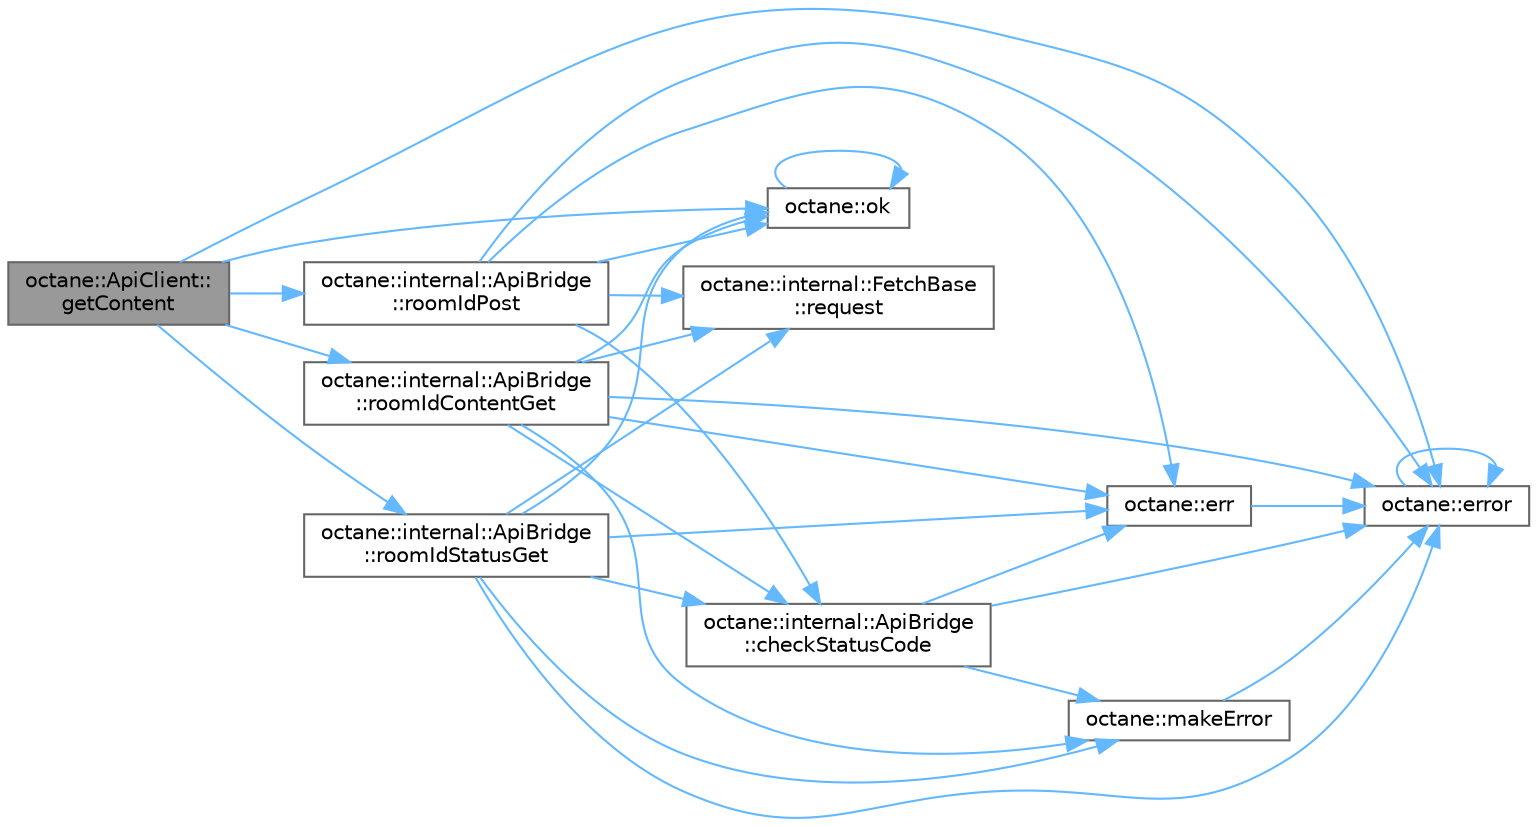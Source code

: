digraph "octane::ApiClient::getContent"
{
 // LATEX_PDF_SIZE
  bgcolor="transparent";
  edge [fontname=Helvetica,fontsize=10,labelfontname=Helvetica,labelfontsize=10];
  node [fontname=Helvetica,fontsize=10,shape=box,height=0.2,width=0.4];
  rankdir="LR";
  Node1 [label="octane::ApiClient::\lgetContent",height=0.2,width=0.4,color="gray40", fillcolor="grey60", style="filled", fontcolor="black",tooltip="Return content in the room."];
  Node1 -> Node2 [color="steelblue1",style="solid"];
  Node2 [label="octane::error",height=0.2,width=0.4,color="grey40", fillcolor="white", style="filled",URL="$namespaceoctane.html#a11a1130b89597aa8ff1d5d8ca69d74ed",tooltip="Utility function used to construct quasi-normal state values."];
  Node2 -> Node2 [color="steelblue1",style="solid"];
  Node1 -> Node3 [color="steelblue1",style="solid"];
  Node3 [label="octane::ok",height=0.2,width=0.4,color="grey40", fillcolor="white", style="filled",URL="$namespaceoctane.html#a4278ebdd8868424048d63d57af2bc835",tooltip="Utitlity function used when the normal state type is _."];
  Node3 -> Node3 [color="steelblue1",style="solid"];
  Node1 -> Node4 [color="steelblue1",style="solid"];
  Node4 [label="octane::internal::ApiBridge\l::roomIdContentGet",height=0.2,width=0.4,color="grey40", fillcolor="white", style="filled",URL="$classoctane_1_1internal_1_1_api_bridge.html#ae5236ca6f694a95f302a881758e16b20",tooltip="use get method for /room/{id}/content"];
  Node4 -> Node5 [color="steelblue1",style="solid"];
  Node5 [label="octane::internal::ApiBridge\l::checkStatusCode",height=0.2,width=0.4,color="grey40", fillcolor="white", style="filled",URL="$classoctane_1_1internal_1_1_api_bridge.html#aaa70b8ad65c7537a11df3982d342b61f",tooltip="check if the given status code is 2xx"];
  Node5 -> Node6 [color="steelblue1",style="solid"];
  Node6 [label="octane::err",height=0.2,width=0.4,color="grey40", fillcolor="white", style="filled",URL="$namespaceoctane.html#a11bf84eb93d9625bf17de018e4491327",tooltip="Utility function to construct quasi-normal state values."];
  Node6 -> Node2 [color="steelblue1",style="solid"];
  Node5 -> Node2 [color="steelblue1",style="solid"];
  Node5 -> Node7 [color="steelblue1",style="solid"];
  Node7 [label="octane::makeError",height=0.2,width=0.4,color="grey40", fillcolor="white", style="filled",URL="$namespaceoctane.html#a508d9040da1bea287606313174f69cbc",tooltip="Utility function to create error response."];
  Node7 -> Node2 [color="steelblue1",style="solid"];
  Node4 -> Node6 [color="steelblue1",style="solid"];
  Node4 -> Node2 [color="steelblue1",style="solid"];
  Node4 -> Node7 [color="steelblue1",style="solid"];
  Node4 -> Node3 [color="steelblue1",style="solid"];
  Node4 -> Node8 [color="steelblue1",style="solid"];
  Node8 [label="octane::internal::FetchBase\l::request",height=0.2,width=0.4,color="grey40", fillcolor="white", style="filled",URL="$classoctane_1_1internal_1_1_fetch_base.html#a204cf835d57c87d11c39f35b1f757555",tooltip="APIへのボディ部を持たないリクエストを発行する。"];
  Node1 -> Node9 [color="steelblue1",style="solid"];
  Node9 [label="octane::internal::ApiBridge\l::roomIdPost",height=0.2,width=0.4,color="grey40", fillcolor="white", style="filled",URL="$classoctane_1_1internal_1_1_api_bridge.html#abad3e1c394ae37e3538a2ba32b8f06ab",tooltip="use post method for /room/{id}"];
  Node9 -> Node5 [color="steelblue1",style="solid"];
  Node9 -> Node6 [color="steelblue1",style="solid"];
  Node9 -> Node2 [color="steelblue1",style="solid"];
  Node9 -> Node3 [color="steelblue1",style="solid"];
  Node9 -> Node8 [color="steelblue1",style="solid"];
  Node1 -> Node10 [color="steelblue1",style="solid"];
  Node10 [label="octane::internal::ApiBridge\l::roomIdStatusGet",height=0.2,width=0.4,color="grey40", fillcolor="white", style="filled",URL="$classoctane_1_1internal_1_1_api_bridge.html#a01f98886f7272847b83c6c56b0af6fd6",tooltip="use get method for /room/{id}/status"];
  Node10 -> Node5 [color="steelblue1",style="solid"];
  Node10 -> Node6 [color="steelblue1",style="solid"];
  Node10 -> Node2 [color="steelblue1",style="solid"];
  Node10 -> Node7 [color="steelblue1",style="solid"];
  Node10 -> Node3 [color="steelblue1",style="solid"];
  Node10 -> Node8 [color="steelblue1",style="solid"];
}
